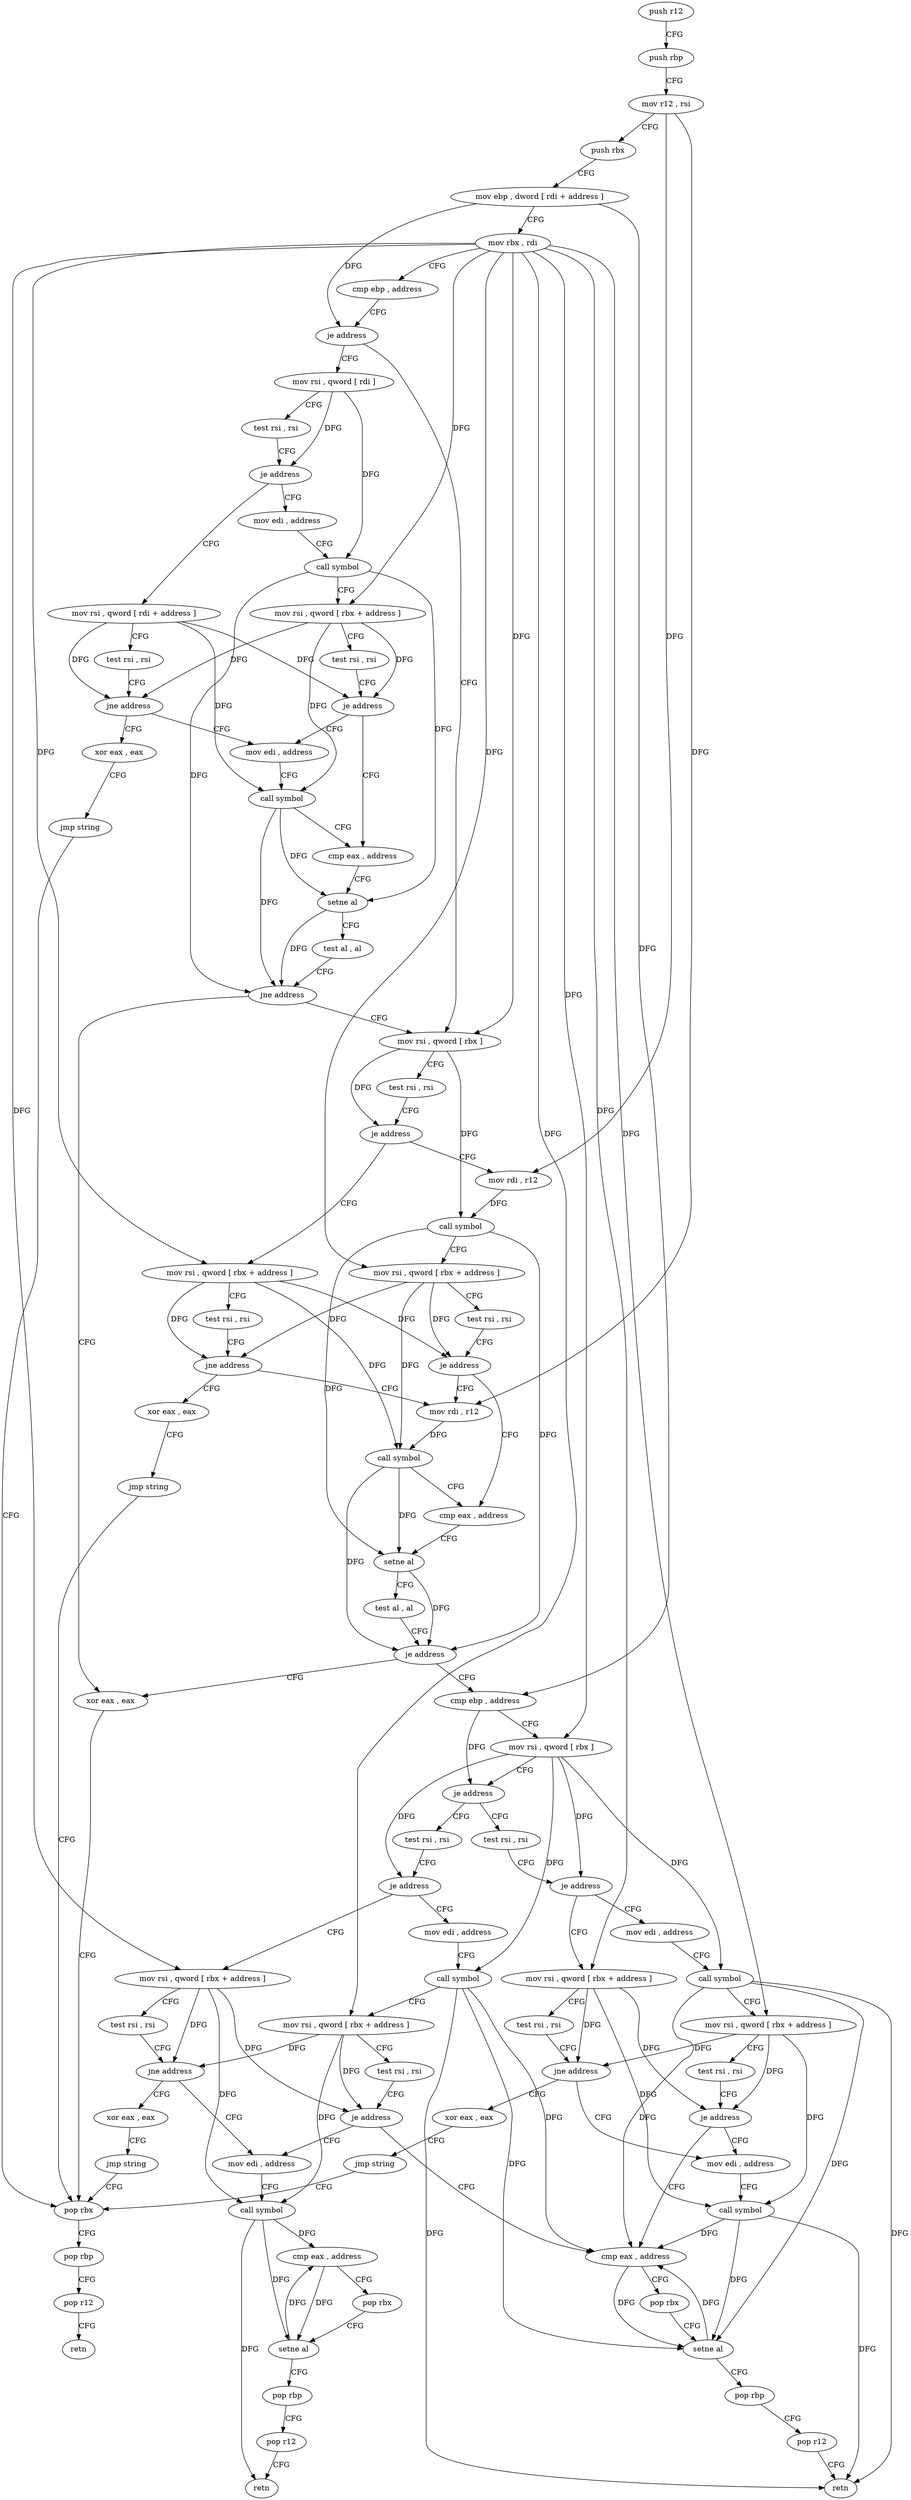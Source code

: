 digraph "func" {
"112880" [label = "push r12" ]
"112882" [label = "push rbp" ]
"112883" [label = "mov r12 , rsi" ]
"112886" [label = "push rbx" ]
"112887" [label = "mov ebp , dword [ rdi + address ]" ]
"112890" [label = "mov rbx , rdi" ]
"112893" [label = "cmp ebp , address" ]
"112896" [label = "je address" ]
"113008" [label = "mov rsi , qword [ rdi ]" ]
"112898" [label = "mov rsi , qword [ rbx ]" ]
"113011" [label = "test rsi , rsi" ]
"113014" [label = "je address" ]
"113152" [label = "mov rsi , qword [ rdi + address ]" ]
"113020" [label = "mov edi , address" ]
"112901" [label = "test rsi , rsi" ]
"112904" [label = "je address" ]
"113072" [label = "mov rsi , qword [ rbx + address ]" ]
"112910" [label = "mov rdi , r12" ]
"113156" [label = "test rsi , rsi" ]
"113159" [label = "jne address" ]
"113039" [label = "mov edi , address" ]
"113161" [label = "xor eax , eax" ]
"113025" [label = "call symbol" ]
"113030" [label = "mov rsi , qword [ rbx + address ]" ]
"113034" [label = "test rsi , rsi" ]
"113037" [label = "je address" ]
"113049" [label = "cmp eax , address" ]
"113076" [label = "test rsi , rsi" ]
"113079" [label = "jne address" ]
"112927" [label = "mov rdi , r12" ]
"113085" [label = "xor eax , eax" ]
"112913" [label = "call symbol" ]
"112918" [label = "mov rsi , qword [ rbx + address ]" ]
"112922" [label = "test rsi , rsi" ]
"112925" [label = "je address" ]
"112935" [label = "cmp eax , address" ]
"113044" [label = "call symbol" ]
"113163" [label = "jmp string" ]
"113065" [label = "pop rbx" ]
"113052" [label = "setne al" ]
"113055" [label = "test al , al" ]
"113057" [label = "jne address" ]
"113063" [label = "xor eax , eax" ]
"112930" [label = "call symbol" ]
"113087" [label = "jmp string" ]
"112938" [label = "setne al" ]
"112941" [label = "test al , al" ]
"112943" [label = "je address" ]
"112945" [label = "cmp ebp , address" ]
"113066" [label = "pop rbp" ]
"113067" [label = "pop r12" ]
"113069" [label = "retn" ]
"112948" [label = "mov rsi , qword [ rbx ]" ]
"112951" [label = "je address" ]
"113096" [label = "test rsi , rsi" ]
"112957" [label = "test rsi , rsi" ]
"113099" [label = "je address" ]
"113192" [label = "mov rsi , qword [ rbx + address ]" ]
"113101" [label = "mov edi , address" ]
"112960" [label = "je address" ]
"113168" [label = "mov rsi , qword [ rbx + address ]" ]
"112966" [label = "mov edi , address" ]
"113196" [label = "test rsi , rsi" ]
"113199" [label = "jne address" ]
"113124" [label = "mov edi , address" ]
"113201" [label = "xor eax , eax" ]
"113106" [label = "call symbol" ]
"113111" [label = "mov rsi , qword [ rbx + address ]" ]
"113115" [label = "test rsi , rsi" ]
"113118" [label = "je address" ]
"112995" [label = "cmp eax , address" ]
"113172" [label = "test rsi , rsi" ]
"113175" [label = "jne address" ]
"112985" [label = "mov edi , address" ]
"113181" [label = "xor eax , eax" ]
"112971" [label = "call symbol" ]
"112976" [label = "mov rsi , qword [ rbx + address ]" ]
"112980" [label = "test rsi , rsi" ]
"112983" [label = "je address" ]
"113129" [label = "call symbol" ]
"113134" [label = "cmp eax , address" ]
"113137" [label = "pop rbx" ]
"113138" [label = "setne al" ]
"113141" [label = "pop rbp" ]
"113142" [label = "pop r12" ]
"113144" [label = "retn" ]
"113203" [label = "jmp string" ]
"112998" [label = "pop rbx" ]
"112999" [label = "setne al" ]
"113002" [label = "pop rbp" ]
"113003" [label = "pop r12" ]
"113005" [label = "retn" ]
"112990" [label = "call symbol" ]
"113183" [label = "jmp string" ]
"112880" -> "112882" [ label = "CFG" ]
"112882" -> "112883" [ label = "CFG" ]
"112883" -> "112886" [ label = "CFG" ]
"112883" -> "112910" [ label = "DFG" ]
"112883" -> "112927" [ label = "DFG" ]
"112886" -> "112887" [ label = "CFG" ]
"112887" -> "112890" [ label = "CFG" ]
"112887" -> "112896" [ label = "DFG" ]
"112887" -> "112945" [ label = "DFG" ]
"112890" -> "112893" [ label = "CFG" ]
"112890" -> "112898" [ label = "DFG" ]
"112890" -> "113030" [ label = "DFG" ]
"112890" -> "113072" [ label = "DFG" ]
"112890" -> "112918" [ label = "DFG" ]
"112890" -> "112948" [ label = "DFG" ]
"112890" -> "113192" [ label = "DFG" ]
"112890" -> "113111" [ label = "DFG" ]
"112890" -> "113168" [ label = "DFG" ]
"112890" -> "112976" [ label = "DFG" ]
"112893" -> "112896" [ label = "CFG" ]
"112896" -> "113008" [ label = "CFG" ]
"112896" -> "112898" [ label = "CFG" ]
"113008" -> "113011" [ label = "CFG" ]
"113008" -> "113014" [ label = "DFG" ]
"113008" -> "113025" [ label = "DFG" ]
"112898" -> "112901" [ label = "CFG" ]
"112898" -> "112904" [ label = "DFG" ]
"112898" -> "112913" [ label = "DFG" ]
"113011" -> "113014" [ label = "CFG" ]
"113014" -> "113152" [ label = "CFG" ]
"113014" -> "113020" [ label = "CFG" ]
"113152" -> "113156" [ label = "CFG" ]
"113152" -> "113159" [ label = "DFG" ]
"113152" -> "113037" [ label = "DFG" ]
"113152" -> "113044" [ label = "DFG" ]
"113020" -> "113025" [ label = "CFG" ]
"112901" -> "112904" [ label = "CFG" ]
"112904" -> "113072" [ label = "CFG" ]
"112904" -> "112910" [ label = "CFG" ]
"113072" -> "113076" [ label = "CFG" ]
"113072" -> "113079" [ label = "DFG" ]
"113072" -> "112925" [ label = "DFG" ]
"113072" -> "112930" [ label = "DFG" ]
"112910" -> "112913" [ label = "DFG" ]
"113156" -> "113159" [ label = "CFG" ]
"113159" -> "113039" [ label = "CFG" ]
"113159" -> "113161" [ label = "CFG" ]
"113039" -> "113044" [ label = "CFG" ]
"113161" -> "113163" [ label = "CFG" ]
"113025" -> "113030" [ label = "CFG" ]
"113025" -> "113052" [ label = "DFG" ]
"113025" -> "113057" [ label = "DFG" ]
"113030" -> "113034" [ label = "CFG" ]
"113030" -> "113159" [ label = "DFG" ]
"113030" -> "113037" [ label = "DFG" ]
"113030" -> "113044" [ label = "DFG" ]
"113034" -> "113037" [ label = "CFG" ]
"113037" -> "113049" [ label = "CFG" ]
"113037" -> "113039" [ label = "CFG" ]
"113049" -> "113052" [ label = "CFG" ]
"113076" -> "113079" [ label = "CFG" ]
"113079" -> "112927" [ label = "CFG" ]
"113079" -> "113085" [ label = "CFG" ]
"112927" -> "112930" [ label = "DFG" ]
"113085" -> "113087" [ label = "CFG" ]
"112913" -> "112918" [ label = "CFG" ]
"112913" -> "112938" [ label = "DFG" ]
"112913" -> "112943" [ label = "DFG" ]
"112918" -> "112922" [ label = "CFG" ]
"112918" -> "113079" [ label = "DFG" ]
"112918" -> "112925" [ label = "DFG" ]
"112918" -> "112930" [ label = "DFG" ]
"112922" -> "112925" [ label = "CFG" ]
"112925" -> "112935" [ label = "CFG" ]
"112925" -> "112927" [ label = "CFG" ]
"112935" -> "112938" [ label = "CFG" ]
"113044" -> "113049" [ label = "CFG" ]
"113044" -> "113052" [ label = "DFG" ]
"113044" -> "113057" [ label = "DFG" ]
"113163" -> "113065" [ label = "CFG" ]
"113065" -> "113066" [ label = "CFG" ]
"113052" -> "113055" [ label = "CFG" ]
"113052" -> "113057" [ label = "DFG" ]
"113055" -> "113057" [ label = "CFG" ]
"113057" -> "112898" [ label = "CFG" ]
"113057" -> "113063" [ label = "CFG" ]
"113063" -> "113065" [ label = "CFG" ]
"112930" -> "112935" [ label = "CFG" ]
"112930" -> "112938" [ label = "DFG" ]
"112930" -> "112943" [ label = "DFG" ]
"113087" -> "113065" [ label = "CFG" ]
"112938" -> "112941" [ label = "CFG" ]
"112938" -> "112943" [ label = "DFG" ]
"112941" -> "112943" [ label = "CFG" ]
"112943" -> "113063" [ label = "CFG" ]
"112943" -> "112945" [ label = "CFG" ]
"112945" -> "112948" [ label = "CFG" ]
"112945" -> "112951" [ label = "DFG" ]
"113066" -> "113067" [ label = "CFG" ]
"113067" -> "113069" [ label = "CFG" ]
"112948" -> "112951" [ label = "CFG" ]
"112948" -> "113099" [ label = "DFG" ]
"112948" -> "112960" [ label = "DFG" ]
"112948" -> "113106" [ label = "DFG" ]
"112948" -> "112971" [ label = "DFG" ]
"112951" -> "113096" [ label = "CFG" ]
"112951" -> "112957" [ label = "CFG" ]
"113096" -> "113099" [ label = "CFG" ]
"112957" -> "112960" [ label = "CFG" ]
"113099" -> "113192" [ label = "CFG" ]
"113099" -> "113101" [ label = "CFG" ]
"113192" -> "113196" [ label = "CFG" ]
"113192" -> "113199" [ label = "DFG" ]
"113192" -> "113118" [ label = "DFG" ]
"113192" -> "113129" [ label = "DFG" ]
"113101" -> "113106" [ label = "CFG" ]
"112960" -> "113168" [ label = "CFG" ]
"112960" -> "112966" [ label = "CFG" ]
"113168" -> "113172" [ label = "CFG" ]
"113168" -> "113175" [ label = "DFG" ]
"113168" -> "112983" [ label = "DFG" ]
"113168" -> "112990" [ label = "DFG" ]
"112966" -> "112971" [ label = "CFG" ]
"113196" -> "113199" [ label = "CFG" ]
"113199" -> "113124" [ label = "CFG" ]
"113199" -> "113201" [ label = "CFG" ]
"113124" -> "113129" [ label = "CFG" ]
"113201" -> "113203" [ label = "CFG" ]
"113106" -> "113111" [ label = "CFG" ]
"113106" -> "112995" [ label = "DFG" ]
"113106" -> "112999" [ label = "DFG" ]
"113106" -> "113005" [ label = "DFG" ]
"113111" -> "113115" [ label = "CFG" ]
"113111" -> "113199" [ label = "DFG" ]
"113111" -> "113118" [ label = "DFG" ]
"113111" -> "113129" [ label = "DFG" ]
"113115" -> "113118" [ label = "CFG" ]
"113118" -> "112995" [ label = "CFG" ]
"113118" -> "113124" [ label = "CFG" ]
"112995" -> "112998" [ label = "CFG" ]
"112995" -> "112999" [ label = "DFG" ]
"113172" -> "113175" [ label = "CFG" ]
"113175" -> "112985" [ label = "CFG" ]
"113175" -> "113181" [ label = "CFG" ]
"112985" -> "112990" [ label = "CFG" ]
"113181" -> "113183" [ label = "CFG" ]
"112971" -> "112976" [ label = "CFG" ]
"112971" -> "112995" [ label = "DFG" ]
"112971" -> "112999" [ label = "DFG" ]
"112971" -> "113005" [ label = "DFG" ]
"112976" -> "112980" [ label = "CFG" ]
"112976" -> "113175" [ label = "DFG" ]
"112976" -> "112983" [ label = "DFG" ]
"112976" -> "112990" [ label = "DFG" ]
"112980" -> "112983" [ label = "CFG" ]
"112983" -> "112995" [ label = "CFG" ]
"112983" -> "112985" [ label = "CFG" ]
"113129" -> "113134" [ label = "DFG" ]
"113129" -> "113138" [ label = "DFG" ]
"113129" -> "113144" [ label = "DFG" ]
"113134" -> "113137" [ label = "CFG" ]
"113134" -> "113138" [ label = "DFG" ]
"113137" -> "113138" [ label = "CFG" ]
"113138" -> "113141" [ label = "CFG" ]
"113138" -> "113134" [ label = "DFG" ]
"113141" -> "113142" [ label = "CFG" ]
"113142" -> "113144" [ label = "CFG" ]
"113203" -> "113065" [ label = "CFG" ]
"112998" -> "112999" [ label = "CFG" ]
"112999" -> "113002" [ label = "CFG" ]
"112999" -> "112995" [ label = "DFG" ]
"113002" -> "113003" [ label = "CFG" ]
"113003" -> "113005" [ label = "CFG" ]
"112990" -> "112995" [ label = "DFG" ]
"112990" -> "112999" [ label = "DFG" ]
"112990" -> "113005" [ label = "DFG" ]
"113183" -> "113065" [ label = "CFG" ]
}
